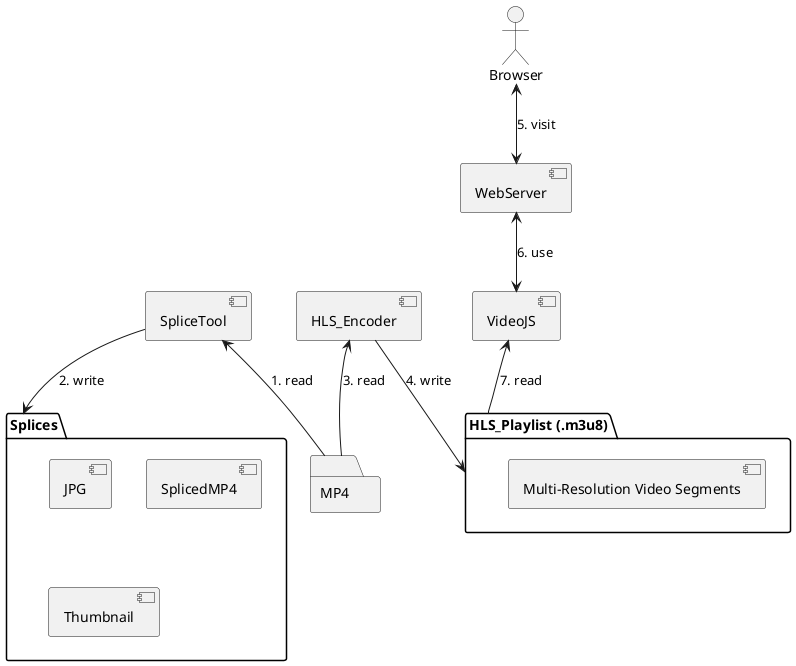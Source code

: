 @startuml

[SpliceTool]

[HLS_Encoder]
folder MP4
folder Splices {
    [JPG]
    [SplicedMP4]
    [Thumbnail]
}
folder HLS as "HLS_Playlist (.m3u8)" {
    [Multi-Resolution Video Segments]
}

[WebServer]
[VideoJS]
actor Browser

'=============================

[SpliceTool] <-- MP4 : 1. read
[SpliceTool] --> Splices : 2. write

[HLS_Encoder] <-- MP4 : 3. read
[HLS_Encoder] --> HLS : 4. write

Browser <--> [WebServer] : 5. visit
[WebServer] <--> [VideoJS] : 6. use
[VideoJS] <-- HLS : 7. read

@enduml
